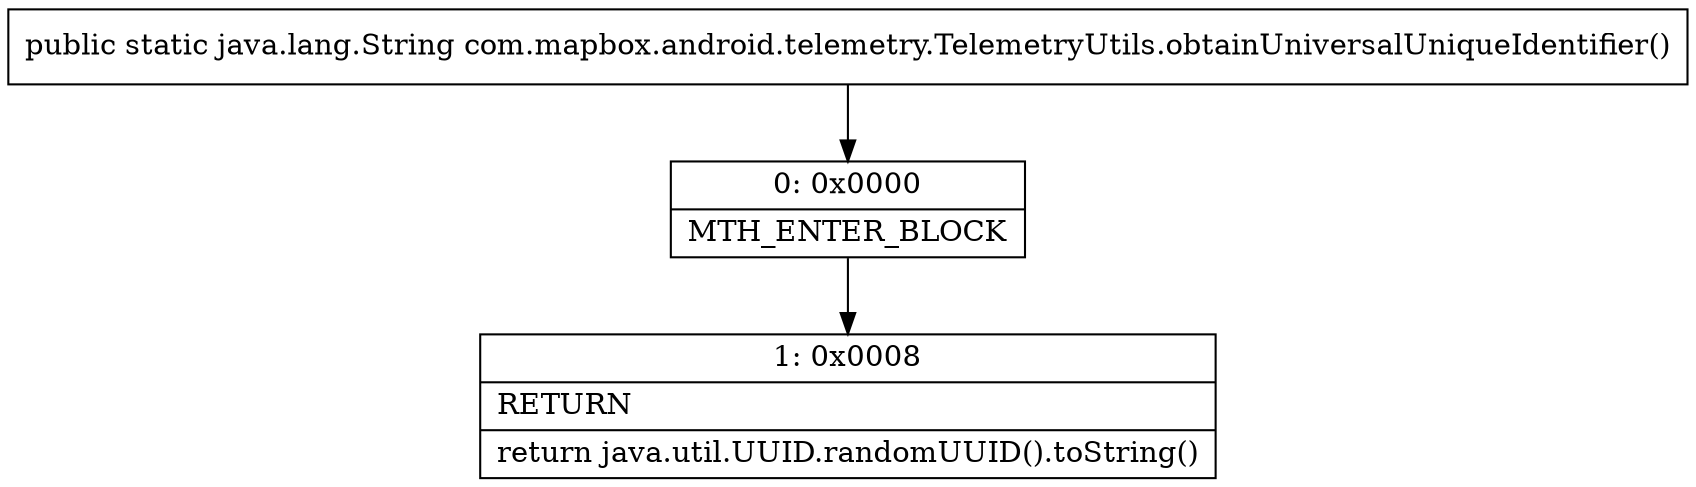 digraph "CFG forcom.mapbox.android.telemetry.TelemetryUtils.obtainUniversalUniqueIdentifier()Ljava\/lang\/String;" {
Node_0 [shape=record,label="{0\:\ 0x0000|MTH_ENTER_BLOCK\l}"];
Node_1 [shape=record,label="{1\:\ 0x0008|RETURN\l|return java.util.UUID.randomUUID().toString()\l}"];
MethodNode[shape=record,label="{public static java.lang.String com.mapbox.android.telemetry.TelemetryUtils.obtainUniversalUniqueIdentifier() }"];
MethodNode -> Node_0;
Node_0 -> Node_1;
}


